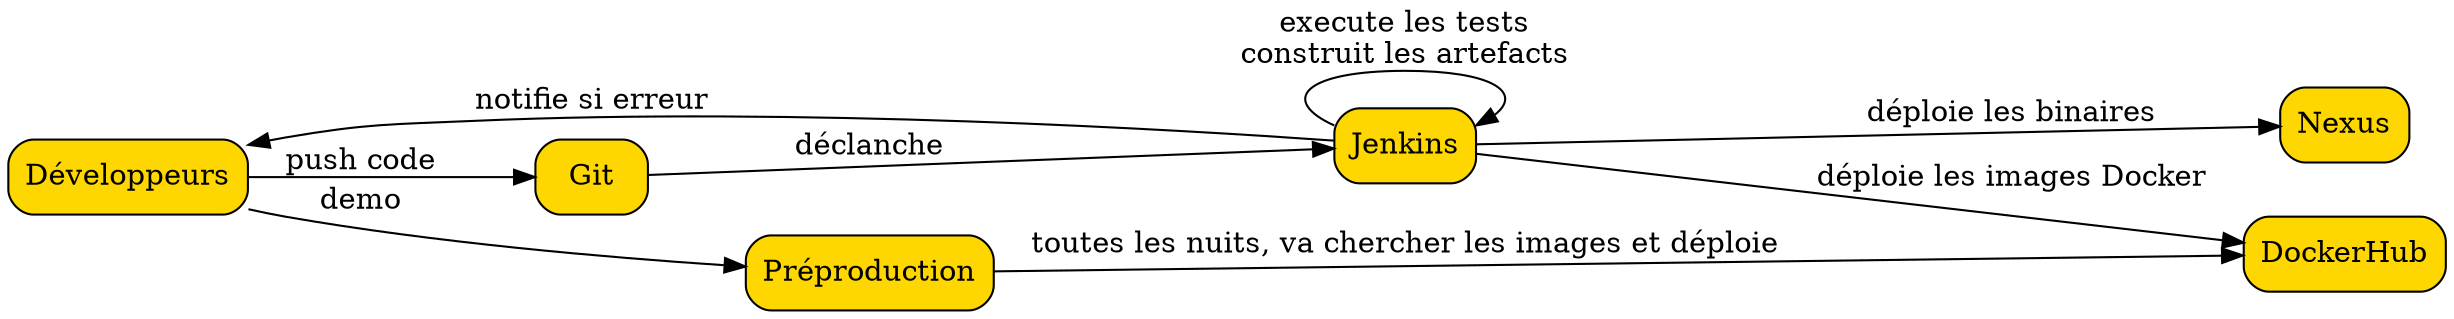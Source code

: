 digraph{
 rankdir=LR;
dev [shape="box",style="rounded,filled", fillcolor="gold", label="Développeurs", fontsize="14"];
git [shape="box",style="rounded,filled", fillcolor="gold", label="Git", fontsize="14"];
jenkins [shape="box",style="rounded,filled", fillcolor="gold", label="Jenkins", fontsize="14"];
nexus [shape="box",style="rounded,filled", fillcolor="gold", label="Nexus", fontsize="14"];
dockerhub [shape="box",style="rounded,filled", fillcolor="gold", label="DockerHub", fontsize="14"];
preprod [shape="box",style="rounded,filled", fillcolor="gold", label="Préproduction", fontsize="14"];

dev->git [label="push code"];
git -> jenkins [label="déclanche"];
jenkins->dev [label="notifie si erreur"];
jenkins -> jenkins [label="execute les tests\nconstruit les artefacts"];

jenkins -> nexus [label="déploie les binaires"];
jenkins -> dockerhub [label="déploie les images Docker"];
preprod->dockerhub [label="toutes les nuits, va chercher les images et déploie"];
dev->preprod [label="demo"];
bgcolor=transparent;	
margin=0;




}

